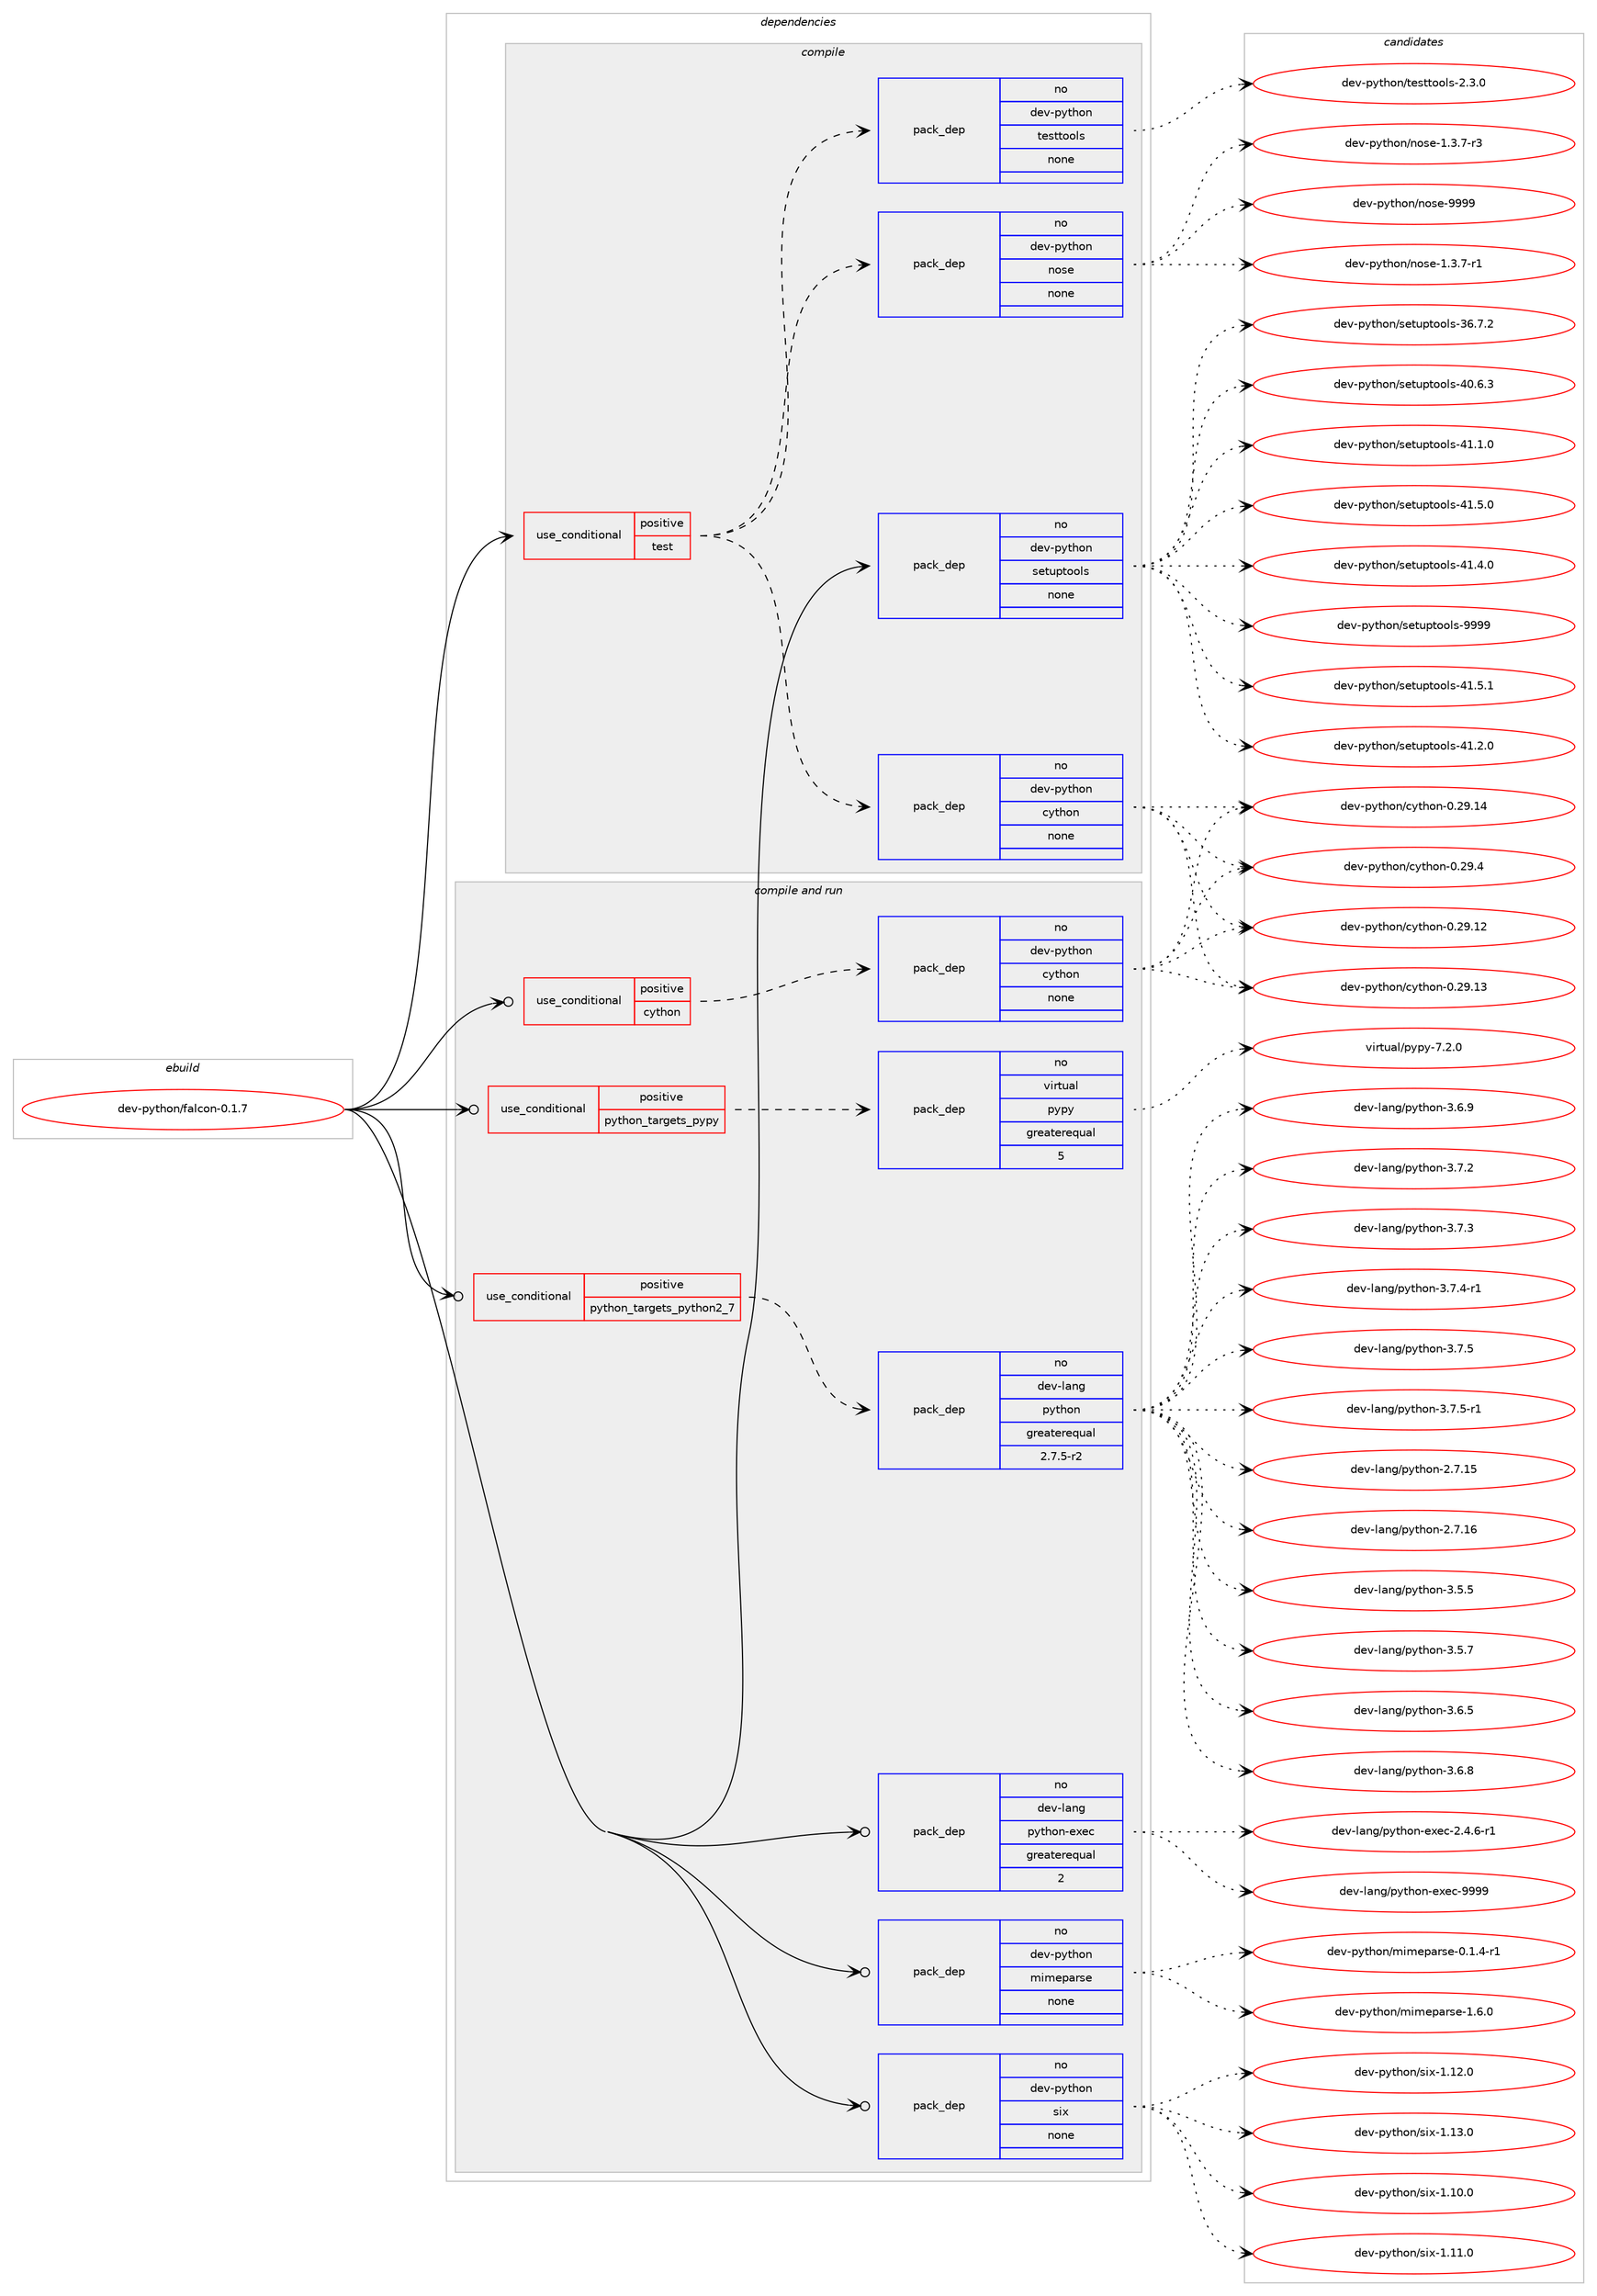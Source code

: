 digraph prolog {

# *************
# Graph options
# *************

newrank=true;
concentrate=true;
compound=true;
graph [rankdir=LR,fontname=Helvetica,fontsize=10,ranksep=1.5];#, ranksep=2.5, nodesep=0.2];
edge  [arrowhead=vee];
node  [fontname=Helvetica,fontsize=10];

# **********
# The ebuild
# **********

subgraph cluster_leftcol {
color=gray;
rank=same;
label=<<i>ebuild</i>>;
id [label="dev-python/falcon-0.1.7", color=red, width=4, href="../dev-python/falcon-0.1.7.svg"];
}

# ****************
# The dependencies
# ****************

subgraph cluster_midcol {
color=gray;
label=<<i>dependencies</i>>;
subgraph cluster_compile {
fillcolor="#eeeeee";
style=filled;
label=<<i>compile</i>>;
subgraph cond139142 {
dependency603848 [label=<<TABLE BORDER="0" CELLBORDER="1" CELLSPACING="0" CELLPADDING="4"><TR><TD ROWSPAN="3" CELLPADDING="10">use_conditional</TD></TR><TR><TD>positive</TD></TR><TR><TD>test</TD></TR></TABLE>>, shape=none, color=red];
subgraph pack452909 {
dependency603849 [label=<<TABLE BORDER="0" CELLBORDER="1" CELLSPACING="0" CELLPADDING="4" WIDTH="220"><TR><TD ROWSPAN="6" CELLPADDING="30">pack_dep</TD></TR><TR><TD WIDTH="110">no</TD></TR><TR><TD>dev-python</TD></TR><TR><TD>cython</TD></TR><TR><TD>none</TD></TR><TR><TD></TD></TR></TABLE>>, shape=none, color=blue];
}
dependency603848:e -> dependency603849:w [weight=20,style="dashed",arrowhead="vee"];
subgraph pack452910 {
dependency603850 [label=<<TABLE BORDER="0" CELLBORDER="1" CELLSPACING="0" CELLPADDING="4" WIDTH="220"><TR><TD ROWSPAN="6" CELLPADDING="30">pack_dep</TD></TR><TR><TD WIDTH="110">no</TD></TR><TR><TD>dev-python</TD></TR><TR><TD>nose</TD></TR><TR><TD>none</TD></TR><TR><TD></TD></TR></TABLE>>, shape=none, color=blue];
}
dependency603848:e -> dependency603850:w [weight=20,style="dashed",arrowhead="vee"];
subgraph pack452911 {
dependency603851 [label=<<TABLE BORDER="0" CELLBORDER="1" CELLSPACING="0" CELLPADDING="4" WIDTH="220"><TR><TD ROWSPAN="6" CELLPADDING="30">pack_dep</TD></TR><TR><TD WIDTH="110">no</TD></TR><TR><TD>dev-python</TD></TR><TR><TD>testtools</TD></TR><TR><TD>none</TD></TR><TR><TD></TD></TR></TABLE>>, shape=none, color=blue];
}
dependency603848:e -> dependency603851:w [weight=20,style="dashed",arrowhead="vee"];
}
id:e -> dependency603848:w [weight=20,style="solid",arrowhead="vee"];
subgraph pack452912 {
dependency603852 [label=<<TABLE BORDER="0" CELLBORDER="1" CELLSPACING="0" CELLPADDING="4" WIDTH="220"><TR><TD ROWSPAN="6" CELLPADDING="30">pack_dep</TD></TR><TR><TD WIDTH="110">no</TD></TR><TR><TD>dev-python</TD></TR><TR><TD>setuptools</TD></TR><TR><TD>none</TD></TR><TR><TD></TD></TR></TABLE>>, shape=none, color=blue];
}
id:e -> dependency603852:w [weight=20,style="solid",arrowhead="vee"];
}
subgraph cluster_compileandrun {
fillcolor="#eeeeee";
style=filled;
label=<<i>compile and run</i>>;
subgraph cond139143 {
dependency603853 [label=<<TABLE BORDER="0" CELLBORDER="1" CELLSPACING="0" CELLPADDING="4"><TR><TD ROWSPAN="3" CELLPADDING="10">use_conditional</TD></TR><TR><TD>positive</TD></TR><TR><TD>cython</TD></TR></TABLE>>, shape=none, color=red];
subgraph pack452913 {
dependency603854 [label=<<TABLE BORDER="0" CELLBORDER="1" CELLSPACING="0" CELLPADDING="4" WIDTH="220"><TR><TD ROWSPAN="6" CELLPADDING="30">pack_dep</TD></TR><TR><TD WIDTH="110">no</TD></TR><TR><TD>dev-python</TD></TR><TR><TD>cython</TD></TR><TR><TD>none</TD></TR><TR><TD></TD></TR></TABLE>>, shape=none, color=blue];
}
dependency603853:e -> dependency603854:w [weight=20,style="dashed",arrowhead="vee"];
}
id:e -> dependency603853:w [weight=20,style="solid",arrowhead="odotvee"];
subgraph cond139144 {
dependency603855 [label=<<TABLE BORDER="0" CELLBORDER="1" CELLSPACING="0" CELLPADDING="4"><TR><TD ROWSPAN="3" CELLPADDING="10">use_conditional</TD></TR><TR><TD>positive</TD></TR><TR><TD>python_targets_pypy</TD></TR></TABLE>>, shape=none, color=red];
subgraph pack452914 {
dependency603856 [label=<<TABLE BORDER="0" CELLBORDER="1" CELLSPACING="0" CELLPADDING="4" WIDTH="220"><TR><TD ROWSPAN="6" CELLPADDING="30">pack_dep</TD></TR><TR><TD WIDTH="110">no</TD></TR><TR><TD>virtual</TD></TR><TR><TD>pypy</TD></TR><TR><TD>greaterequal</TD></TR><TR><TD>5</TD></TR></TABLE>>, shape=none, color=blue];
}
dependency603855:e -> dependency603856:w [weight=20,style="dashed",arrowhead="vee"];
}
id:e -> dependency603855:w [weight=20,style="solid",arrowhead="odotvee"];
subgraph cond139145 {
dependency603857 [label=<<TABLE BORDER="0" CELLBORDER="1" CELLSPACING="0" CELLPADDING="4"><TR><TD ROWSPAN="3" CELLPADDING="10">use_conditional</TD></TR><TR><TD>positive</TD></TR><TR><TD>python_targets_python2_7</TD></TR></TABLE>>, shape=none, color=red];
subgraph pack452915 {
dependency603858 [label=<<TABLE BORDER="0" CELLBORDER="1" CELLSPACING="0" CELLPADDING="4" WIDTH="220"><TR><TD ROWSPAN="6" CELLPADDING="30">pack_dep</TD></TR><TR><TD WIDTH="110">no</TD></TR><TR><TD>dev-lang</TD></TR><TR><TD>python</TD></TR><TR><TD>greaterequal</TD></TR><TR><TD>2.7.5-r2</TD></TR></TABLE>>, shape=none, color=blue];
}
dependency603857:e -> dependency603858:w [weight=20,style="dashed",arrowhead="vee"];
}
id:e -> dependency603857:w [weight=20,style="solid",arrowhead="odotvee"];
subgraph pack452916 {
dependency603859 [label=<<TABLE BORDER="0" CELLBORDER="1" CELLSPACING="0" CELLPADDING="4" WIDTH="220"><TR><TD ROWSPAN="6" CELLPADDING="30">pack_dep</TD></TR><TR><TD WIDTH="110">no</TD></TR><TR><TD>dev-lang</TD></TR><TR><TD>python-exec</TD></TR><TR><TD>greaterequal</TD></TR><TR><TD>2</TD></TR></TABLE>>, shape=none, color=blue];
}
id:e -> dependency603859:w [weight=20,style="solid",arrowhead="odotvee"];
subgraph pack452917 {
dependency603860 [label=<<TABLE BORDER="0" CELLBORDER="1" CELLSPACING="0" CELLPADDING="4" WIDTH="220"><TR><TD ROWSPAN="6" CELLPADDING="30">pack_dep</TD></TR><TR><TD WIDTH="110">no</TD></TR><TR><TD>dev-python</TD></TR><TR><TD>mimeparse</TD></TR><TR><TD>none</TD></TR><TR><TD></TD></TR></TABLE>>, shape=none, color=blue];
}
id:e -> dependency603860:w [weight=20,style="solid",arrowhead="odotvee"];
subgraph pack452918 {
dependency603861 [label=<<TABLE BORDER="0" CELLBORDER="1" CELLSPACING="0" CELLPADDING="4" WIDTH="220"><TR><TD ROWSPAN="6" CELLPADDING="30">pack_dep</TD></TR><TR><TD WIDTH="110">no</TD></TR><TR><TD>dev-python</TD></TR><TR><TD>six</TD></TR><TR><TD>none</TD></TR><TR><TD></TD></TR></TABLE>>, shape=none, color=blue];
}
id:e -> dependency603861:w [weight=20,style="solid",arrowhead="odotvee"];
}
subgraph cluster_run {
fillcolor="#eeeeee";
style=filled;
label=<<i>run</i>>;
}
}

# **************
# The candidates
# **************

subgraph cluster_choices {
rank=same;
color=gray;
label=<<i>candidates</i>>;

subgraph choice452909 {
color=black;
nodesep=1;
choice1001011184511212111610411111047991211161041111104548465057464950 [label="dev-python/cython-0.29.12", color=red, width=4,href="../dev-python/cython-0.29.12.svg"];
choice1001011184511212111610411111047991211161041111104548465057464951 [label="dev-python/cython-0.29.13", color=red, width=4,href="../dev-python/cython-0.29.13.svg"];
choice1001011184511212111610411111047991211161041111104548465057464952 [label="dev-python/cython-0.29.14", color=red, width=4,href="../dev-python/cython-0.29.14.svg"];
choice10010111845112121116104111110479912111610411111045484650574652 [label="dev-python/cython-0.29.4", color=red, width=4,href="../dev-python/cython-0.29.4.svg"];
dependency603849:e -> choice1001011184511212111610411111047991211161041111104548465057464950:w [style=dotted,weight="100"];
dependency603849:e -> choice1001011184511212111610411111047991211161041111104548465057464951:w [style=dotted,weight="100"];
dependency603849:e -> choice1001011184511212111610411111047991211161041111104548465057464952:w [style=dotted,weight="100"];
dependency603849:e -> choice10010111845112121116104111110479912111610411111045484650574652:w [style=dotted,weight="100"];
}
subgraph choice452910 {
color=black;
nodesep=1;
choice10010111845112121116104111110471101111151014549465146554511449 [label="dev-python/nose-1.3.7-r1", color=red, width=4,href="../dev-python/nose-1.3.7-r1.svg"];
choice10010111845112121116104111110471101111151014549465146554511451 [label="dev-python/nose-1.3.7-r3", color=red, width=4,href="../dev-python/nose-1.3.7-r3.svg"];
choice10010111845112121116104111110471101111151014557575757 [label="dev-python/nose-9999", color=red, width=4,href="../dev-python/nose-9999.svg"];
dependency603850:e -> choice10010111845112121116104111110471101111151014549465146554511449:w [style=dotted,weight="100"];
dependency603850:e -> choice10010111845112121116104111110471101111151014549465146554511451:w [style=dotted,weight="100"];
dependency603850:e -> choice10010111845112121116104111110471101111151014557575757:w [style=dotted,weight="100"];
}
subgraph choice452911 {
color=black;
nodesep=1;
choice1001011184511212111610411111047116101115116116111111108115455046514648 [label="dev-python/testtools-2.3.0", color=red, width=4,href="../dev-python/testtools-2.3.0.svg"];
dependency603851:e -> choice1001011184511212111610411111047116101115116116111111108115455046514648:w [style=dotted,weight="100"];
}
subgraph choice452912 {
color=black;
nodesep=1;
choice100101118451121211161041111104711510111611711211611111110811545515446554650 [label="dev-python/setuptools-36.7.2", color=red, width=4,href="../dev-python/setuptools-36.7.2.svg"];
choice100101118451121211161041111104711510111611711211611111110811545524846544651 [label="dev-python/setuptools-40.6.3", color=red, width=4,href="../dev-python/setuptools-40.6.3.svg"];
choice100101118451121211161041111104711510111611711211611111110811545524946494648 [label="dev-python/setuptools-41.1.0", color=red, width=4,href="../dev-python/setuptools-41.1.0.svg"];
choice100101118451121211161041111104711510111611711211611111110811545524946504648 [label="dev-python/setuptools-41.2.0", color=red, width=4,href="../dev-python/setuptools-41.2.0.svg"];
choice100101118451121211161041111104711510111611711211611111110811545524946524648 [label="dev-python/setuptools-41.4.0", color=red, width=4,href="../dev-python/setuptools-41.4.0.svg"];
choice100101118451121211161041111104711510111611711211611111110811545524946534648 [label="dev-python/setuptools-41.5.0", color=red, width=4,href="../dev-python/setuptools-41.5.0.svg"];
choice100101118451121211161041111104711510111611711211611111110811545524946534649 [label="dev-python/setuptools-41.5.1", color=red, width=4,href="../dev-python/setuptools-41.5.1.svg"];
choice10010111845112121116104111110471151011161171121161111111081154557575757 [label="dev-python/setuptools-9999", color=red, width=4,href="../dev-python/setuptools-9999.svg"];
dependency603852:e -> choice100101118451121211161041111104711510111611711211611111110811545515446554650:w [style=dotted,weight="100"];
dependency603852:e -> choice100101118451121211161041111104711510111611711211611111110811545524846544651:w [style=dotted,weight="100"];
dependency603852:e -> choice100101118451121211161041111104711510111611711211611111110811545524946494648:w [style=dotted,weight="100"];
dependency603852:e -> choice100101118451121211161041111104711510111611711211611111110811545524946504648:w [style=dotted,weight="100"];
dependency603852:e -> choice100101118451121211161041111104711510111611711211611111110811545524946524648:w [style=dotted,weight="100"];
dependency603852:e -> choice100101118451121211161041111104711510111611711211611111110811545524946534648:w [style=dotted,weight="100"];
dependency603852:e -> choice100101118451121211161041111104711510111611711211611111110811545524946534649:w [style=dotted,weight="100"];
dependency603852:e -> choice10010111845112121116104111110471151011161171121161111111081154557575757:w [style=dotted,weight="100"];
}
subgraph choice452913 {
color=black;
nodesep=1;
choice1001011184511212111610411111047991211161041111104548465057464950 [label="dev-python/cython-0.29.12", color=red, width=4,href="../dev-python/cython-0.29.12.svg"];
choice1001011184511212111610411111047991211161041111104548465057464951 [label="dev-python/cython-0.29.13", color=red, width=4,href="../dev-python/cython-0.29.13.svg"];
choice1001011184511212111610411111047991211161041111104548465057464952 [label="dev-python/cython-0.29.14", color=red, width=4,href="../dev-python/cython-0.29.14.svg"];
choice10010111845112121116104111110479912111610411111045484650574652 [label="dev-python/cython-0.29.4", color=red, width=4,href="../dev-python/cython-0.29.4.svg"];
dependency603854:e -> choice1001011184511212111610411111047991211161041111104548465057464950:w [style=dotted,weight="100"];
dependency603854:e -> choice1001011184511212111610411111047991211161041111104548465057464951:w [style=dotted,weight="100"];
dependency603854:e -> choice1001011184511212111610411111047991211161041111104548465057464952:w [style=dotted,weight="100"];
dependency603854:e -> choice10010111845112121116104111110479912111610411111045484650574652:w [style=dotted,weight="100"];
}
subgraph choice452914 {
color=black;
nodesep=1;
choice1181051141161179710847112121112121455546504648 [label="virtual/pypy-7.2.0", color=red, width=4,href="../virtual/pypy-7.2.0.svg"];
dependency603856:e -> choice1181051141161179710847112121112121455546504648:w [style=dotted,weight="100"];
}
subgraph choice452915 {
color=black;
nodesep=1;
choice10010111845108971101034711212111610411111045504655464953 [label="dev-lang/python-2.7.15", color=red, width=4,href="../dev-lang/python-2.7.15.svg"];
choice10010111845108971101034711212111610411111045504655464954 [label="dev-lang/python-2.7.16", color=red, width=4,href="../dev-lang/python-2.7.16.svg"];
choice100101118451089711010347112121116104111110455146534653 [label="dev-lang/python-3.5.5", color=red, width=4,href="../dev-lang/python-3.5.5.svg"];
choice100101118451089711010347112121116104111110455146534655 [label="dev-lang/python-3.5.7", color=red, width=4,href="../dev-lang/python-3.5.7.svg"];
choice100101118451089711010347112121116104111110455146544653 [label="dev-lang/python-3.6.5", color=red, width=4,href="../dev-lang/python-3.6.5.svg"];
choice100101118451089711010347112121116104111110455146544656 [label="dev-lang/python-3.6.8", color=red, width=4,href="../dev-lang/python-3.6.8.svg"];
choice100101118451089711010347112121116104111110455146544657 [label="dev-lang/python-3.6.9", color=red, width=4,href="../dev-lang/python-3.6.9.svg"];
choice100101118451089711010347112121116104111110455146554650 [label="dev-lang/python-3.7.2", color=red, width=4,href="../dev-lang/python-3.7.2.svg"];
choice100101118451089711010347112121116104111110455146554651 [label="dev-lang/python-3.7.3", color=red, width=4,href="../dev-lang/python-3.7.3.svg"];
choice1001011184510897110103471121211161041111104551465546524511449 [label="dev-lang/python-3.7.4-r1", color=red, width=4,href="../dev-lang/python-3.7.4-r1.svg"];
choice100101118451089711010347112121116104111110455146554653 [label="dev-lang/python-3.7.5", color=red, width=4,href="../dev-lang/python-3.7.5.svg"];
choice1001011184510897110103471121211161041111104551465546534511449 [label="dev-lang/python-3.7.5-r1", color=red, width=4,href="../dev-lang/python-3.7.5-r1.svg"];
dependency603858:e -> choice10010111845108971101034711212111610411111045504655464953:w [style=dotted,weight="100"];
dependency603858:e -> choice10010111845108971101034711212111610411111045504655464954:w [style=dotted,weight="100"];
dependency603858:e -> choice100101118451089711010347112121116104111110455146534653:w [style=dotted,weight="100"];
dependency603858:e -> choice100101118451089711010347112121116104111110455146534655:w [style=dotted,weight="100"];
dependency603858:e -> choice100101118451089711010347112121116104111110455146544653:w [style=dotted,weight="100"];
dependency603858:e -> choice100101118451089711010347112121116104111110455146544656:w [style=dotted,weight="100"];
dependency603858:e -> choice100101118451089711010347112121116104111110455146544657:w [style=dotted,weight="100"];
dependency603858:e -> choice100101118451089711010347112121116104111110455146554650:w [style=dotted,weight="100"];
dependency603858:e -> choice100101118451089711010347112121116104111110455146554651:w [style=dotted,weight="100"];
dependency603858:e -> choice1001011184510897110103471121211161041111104551465546524511449:w [style=dotted,weight="100"];
dependency603858:e -> choice100101118451089711010347112121116104111110455146554653:w [style=dotted,weight="100"];
dependency603858:e -> choice1001011184510897110103471121211161041111104551465546534511449:w [style=dotted,weight="100"];
}
subgraph choice452916 {
color=black;
nodesep=1;
choice10010111845108971101034711212111610411111045101120101994550465246544511449 [label="dev-lang/python-exec-2.4.6-r1", color=red, width=4,href="../dev-lang/python-exec-2.4.6-r1.svg"];
choice10010111845108971101034711212111610411111045101120101994557575757 [label="dev-lang/python-exec-9999", color=red, width=4,href="../dev-lang/python-exec-9999.svg"];
dependency603859:e -> choice10010111845108971101034711212111610411111045101120101994550465246544511449:w [style=dotted,weight="100"];
dependency603859:e -> choice10010111845108971101034711212111610411111045101120101994557575757:w [style=dotted,weight="100"];
}
subgraph choice452917 {
color=black;
nodesep=1;
choice1001011184511212111610411111047109105109101112971141151014548464946524511449 [label="dev-python/mimeparse-0.1.4-r1", color=red, width=4,href="../dev-python/mimeparse-0.1.4-r1.svg"];
choice100101118451121211161041111104710910510910111297114115101454946544648 [label="dev-python/mimeparse-1.6.0", color=red, width=4,href="../dev-python/mimeparse-1.6.0.svg"];
dependency603860:e -> choice1001011184511212111610411111047109105109101112971141151014548464946524511449:w [style=dotted,weight="100"];
dependency603860:e -> choice100101118451121211161041111104710910510910111297114115101454946544648:w [style=dotted,weight="100"];
}
subgraph choice452918 {
color=black;
nodesep=1;
choice100101118451121211161041111104711510512045494649484648 [label="dev-python/six-1.10.0", color=red, width=4,href="../dev-python/six-1.10.0.svg"];
choice100101118451121211161041111104711510512045494649494648 [label="dev-python/six-1.11.0", color=red, width=4,href="../dev-python/six-1.11.0.svg"];
choice100101118451121211161041111104711510512045494649504648 [label="dev-python/six-1.12.0", color=red, width=4,href="../dev-python/six-1.12.0.svg"];
choice100101118451121211161041111104711510512045494649514648 [label="dev-python/six-1.13.0", color=red, width=4,href="../dev-python/six-1.13.0.svg"];
dependency603861:e -> choice100101118451121211161041111104711510512045494649484648:w [style=dotted,weight="100"];
dependency603861:e -> choice100101118451121211161041111104711510512045494649494648:w [style=dotted,weight="100"];
dependency603861:e -> choice100101118451121211161041111104711510512045494649504648:w [style=dotted,weight="100"];
dependency603861:e -> choice100101118451121211161041111104711510512045494649514648:w [style=dotted,weight="100"];
}
}

}

